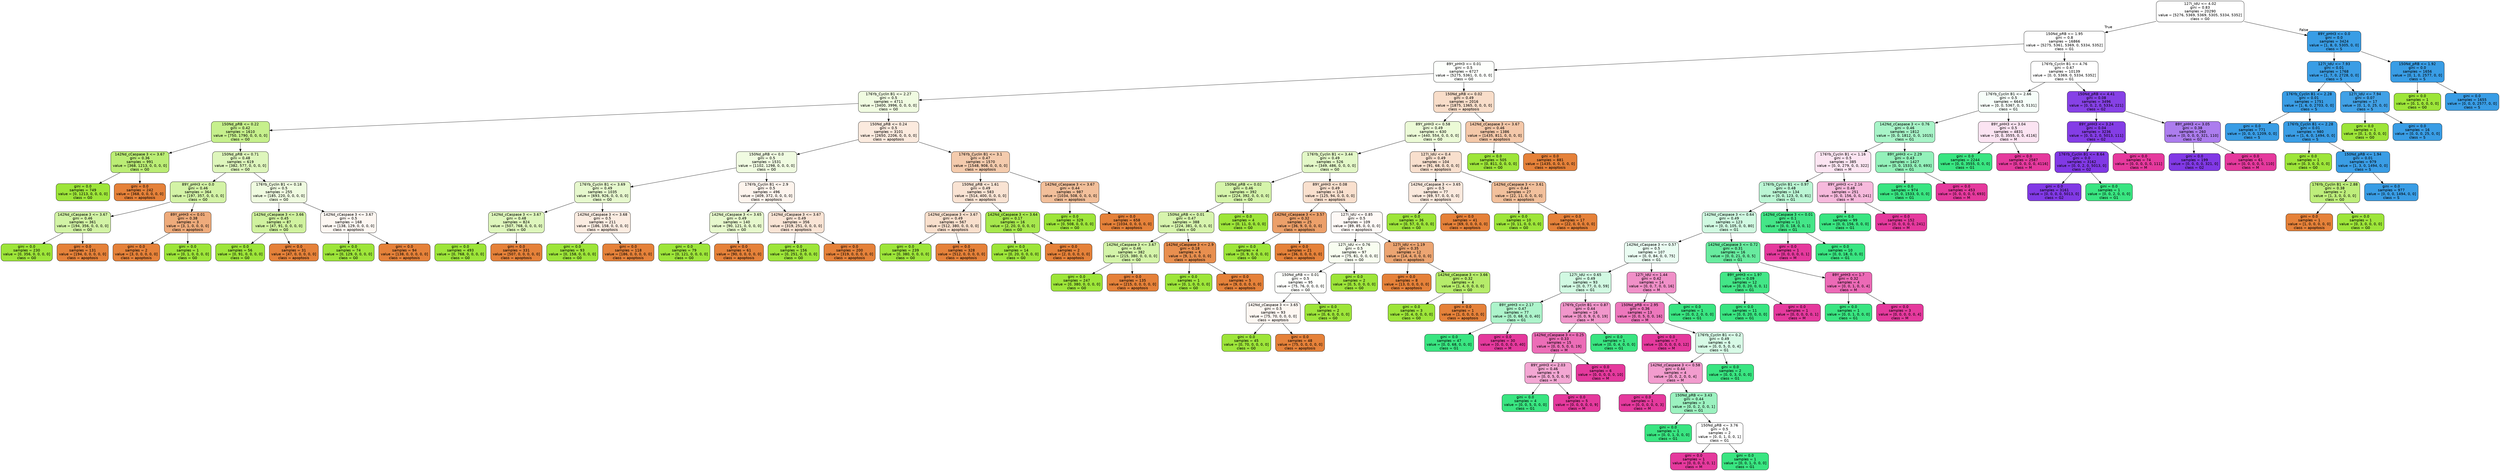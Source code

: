 digraph Tree {
node [shape=box, style="filled, rounded", color="black", fontname=helvetica] ;
edge [fontname=helvetica] ;
0 [label="127I_IdU <= 4.02\ngini = 0.83\nsamples = 20290\nvalue = [5276, 5369, 5369, 5305, 5334, 5352]\nclass = G0", fillcolor="#ffffff"] ;
1 [label="150Nd_pRB <= 1.95\ngini = 0.8\nsamples = 16866\nvalue = [5275, 5361, 5369, 0, 5334, 5352]\nclass = G1", fillcolor="#ffffff"] ;
0 -> 1 [labeldistance=2.5, labelangle=45, headlabel="True"] ;
2 [label="89Y_pHH3 <= 0.01\ngini = 0.5\nsamples = 6727\nvalue = [5275, 5361, 0, 0, 0, 0]\nclass = G0", fillcolor="#fdfffc"] ;
1 -> 2 ;
3 [label="176Yb_Cyclin B1 <= 2.27\ngini = 0.5\nsamples = 4711\nvalue = [3400, 3996, 0, 0, 0, 0]\nclass = G0", fillcolor="#f0fbe1"] ;
2 -> 3 ;
4 [label="150Nd_pRB <= 0.22\ngini = 0.42\nsamples = 1610\nvalue = [750, 1790, 0, 0, 0, 0]\nclass = G0", fillcolor="#c6f08c"] ;
3 -> 4 ;
5 [label="142Nd_cCaspase 3 <= 3.67\ngini = 0.36\nsamples = 991\nvalue = [368, 1213, 0, 0, 0, 0]\nclass = G0", fillcolor="#bbed75"] ;
4 -> 5 ;
6 [label="gini = 0.0\nsamples = 749\nvalue = [0, 1213, 0, 0, 0, 0]\nclass = G0", fillcolor="#9de539"] ;
5 -> 6 ;
7 [label="gini = 0.0\nsamples = 242\nvalue = [368, 0, 0, 0, 0, 0]\nclass = apoptosis", fillcolor="#e58139"] ;
5 -> 7 ;
8 [label="150Nd_pRB <= 0.71\ngini = 0.48\nsamples = 619\nvalue = [382, 577, 0, 0, 0, 0]\nclass = G0", fillcolor="#def6bc"] ;
4 -> 8 ;
9 [label="89Y_pHH3 <= 0.0\ngini = 0.46\nsamples = 364\nvalue = [197, 357, 0, 0, 0, 0]\nclass = G0", fillcolor="#d3f3a6"] ;
8 -> 9 ;
10 [label="142Nd_cCaspase 3 <= 3.67\ngini = 0.46\nsamples = 361\nvalue = [194, 356, 0, 0, 0, 0]\nclass = G0", fillcolor="#d2f3a5"] ;
9 -> 10 ;
11 [label="gini = 0.0\nsamples = 230\nvalue = [0, 356, 0, 0, 0, 0]\nclass = G0", fillcolor="#9de539"] ;
10 -> 11 ;
12 [label="gini = 0.0\nsamples = 131\nvalue = [194, 0, 0, 0, 0, 0]\nclass = apoptosis", fillcolor="#e58139"] ;
10 -> 12 ;
13 [label="89Y_pHH3 <= 0.01\ngini = 0.38\nsamples = 3\nvalue = [3, 1, 0, 0, 0, 0]\nclass = apoptosis", fillcolor="#eeab7b"] ;
9 -> 13 ;
14 [label="gini = 0.0\nsamples = 2\nvalue = [3, 0, 0, 0, 0, 0]\nclass = apoptosis", fillcolor="#e58139"] ;
13 -> 14 ;
15 [label="gini = 0.0\nsamples = 1\nvalue = [0, 1, 0, 0, 0, 0]\nclass = G0", fillcolor="#9de539"] ;
13 -> 15 ;
16 [label="176Yb_Cyclin B1 <= 0.18\ngini = 0.5\nsamples = 255\nvalue = [185, 220, 0, 0, 0, 0]\nclass = G0", fillcolor="#effbe0"] ;
8 -> 16 ;
17 [label="142Nd_cCaspase 3 <= 3.66\ngini = 0.45\nsamples = 87\nvalue = [47, 91, 0, 0, 0, 0]\nclass = G0", fillcolor="#d0f29f"] ;
16 -> 17 ;
18 [label="gini = 0.0\nsamples = 56\nvalue = [0, 91, 0, 0, 0, 0]\nclass = G0", fillcolor="#9de539"] ;
17 -> 18 ;
19 [label="gini = 0.0\nsamples = 31\nvalue = [47, 0, 0, 0, 0, 0]\nclass = apoptosis", fillcolor="#e58139"] ;
17 -> 19 ;
20 [label="142Nd_cCaspase 3 <= 3.67\ngini = 0.5\nsamples = 168\nvalue = [138, 129, 0, 0, 0, 0]\nclass = apoptosis", fillcolor="#fdf7f2"] ;
16 -> 20 ;
21 [label="gini = 0.0\nsamples = 74\nvalue = [0, 129, 0, 0, 0, 0]\nclass = G0", fillcolor="#9de539"] ;
20 -> 21 ;
22 [label="gini = 0.0\nsamples = 94\nvalue = [138, 0, 0, 0, 0, 0]\nclass = apoptosis", fillcolor="#e58139"] ;
20 -> 22 ;
23 [label="150Nd_pRB <= 0.24\ngini = 0.5\nsamples = 3101\nvalue = [2650, 2206, 0, 0, 0, 0]\nclass = apoptosis", fillcolor="#fbeade"] ;
3 -> 23 ;
24 [label="150Nd_pRB <= 0.0\ngini = 0.5\nsamples = 1531\nvalue = [1102, 1298, 0, 0, 0, 0]\nclass = G0", fillcolor="#f0fbe1"] ;
23 -> 24 ;
25 [label="176Yb_Cyclin B1 <= 3.69\ngini = 0.49\nsamples = 1035\nvalue = [693, 926, 0, 0, 0, 0]\nclass = G0", fillcolor="#e6f8cd"] ;
24 -> 25 ;
26 [label="142Nd_cCaspase 3 <= 3.67\ngini = 0.48\nsamples = 824\nvalue = [507, 768, 0, 0, 0, 0]\nclass = G0", fillcolor="#def6bc"] ;
25 -> 26 ;
27 [label="gini = 0.0\nsamples = 493\nvalue = [0, 768, 0, 0, 0, 0]\nclass = G0", fillcolor="#9de539"] ;
26 -> 27 ;
28 [label="gini = 0.0\nsamples = 331\nvalue = [507, 0, 0, 0, 0, 0]\nclass = apoptosis", fillcolor="#e58139"] ;
26 -> 28 ;
29 [label="142Nd_cCaspase 3 <= 3.68\ngini = 0.5\nsamples = 211\nvalue = [186, 158, 0, 0, 0, 0]\nclass = apoptosis", fillcolor="#fbece1"] ;
25 -> 29 ;
30 [label="gini = 0.0\nsamples = 93\nvalue = [0, 158, 0, 0, 0, 0]\nclass = G0", fillcolor="#9de539"] ;
29 -> 30 ;
31 [label="gini = 0.0\nsamples = 118\nvalue = [186, 0, 0, 0, 0, 0]\nclass = apoptosis", fillcolor="#e58139"] ;
29 -> 31 ;
32 [label="176Yb_Cyclin B1 <= 2.9\ngini = 0.5\nsamples = 496\nvalue = [409, 372, 0, 0, 0, 0]\nclass = apoptosis", fillcolor="#fdf4ed"] ;
24 -> 32 ;
33 [label="142Nd_cCaspase 3 <= 3.65\ngini = 0.49\nsamples = 140\nvalue = [90, 121, 0, 0, 0, 0]\nclass = G0", fillcolor="#e6f8cc"] ;
32 -> 33 ;
34 [label="gini = 0.0\nsamples = 79\nvalue = [0, 121, 0, 0, 0, 0]\nclass = G0", fillcolor="#9de539"] ;
33 -> 34 ;
35 [label="gini = 0.0\nsamples = 61\nvalue = [90, 0, 0, 0, 0, 0]\nclass = apoptosis", fillcolor="#e58139"] ;
33 -> 35 ;
36 [label="142Nd_cCaspase 3 <= 3.67\ngini = 0.49\nsamples = 356\nvalue = [319, 251, 0, 0, 0, 0]\nclass = apoptosis", fillcolor="#f9e4d5"] ;
32 -> 36 ;
37 [label="gini = 0.0\nsamples = 156\nvalue = [0, 251, 0, 0, 0, 0]\nclass = G0", fillcolor="#9de539"] ;
36 -> 37 ;
38 [label="gini = 0.0\nsamples = 200\nvalue = [319, 0, 0, 0, 0, 0]\nclass = apoptosis", fillcolor="#e58139"] ;
36 -> 38 ;
39 [label="176Yb_Cyclin B1 <= 3.1\ngini = 0.47\nsamples = 1570\nvalue = [1548, 908, 0, 0, 0, 0]\nclass = apoptosis", fillcolor="#f4cbad"] ;
23 -> 39 ;
40 [label="150Nd_pRB <= 1.61\ngini = 0.49\nsamples = 583\nvalue = [514, 400, 0, 0, 0, 0]\nclass = apoptosis", fillcolor="#f9e3d3"] ;
39 -> 40 ;
41 [label="142Nd_cCaspase 3 <= 3.67\ngini = 0.49\nsamples = 567\nvalue = [512, 380, 0, 0, 0, 0]\nclass = apoptosis", fillcolor="#f8dfcc"] ;
40 -> 41 ;
42 [label="gini = 0.0\nsamples = 239\nvalue = [0, 380, 0, 0, 0, 0]\nclass = G0", fillcolor="#9de539"] ;
41 -> 42 ;
43 [label="gini = 0.0\nsamples = 328\nvalue = [512, 0, 0, 0, 0, 0]\nclass = apoptosis", fillcolor="#e58139"] ;
41 -> 43 ;
44 [label="142Nd_cCaspase 3 <= 3.64\ngini = 0.17\nsamples = 16\nvalue = [2, 20, 0, 0, 0, 0]\nclass = G0", fillcolor="#a7e84d"] ;
40 -> 44 ;
45 [label="gini = 0.0\nsamples = 14\nvalue = [0, 20, 0, 0, 0, 0]\nclass = G0", fillcolor="#9de539"] ;
44 -> 45 ;
46 [label="gini = 0.0\nsamples = 2\nvalue = [2, 0, 0, 0, 0, 0]\nclass = apoptosis", fillcolor="#e58139"] ;
44 -> 46 ;
47 [label="142Nd_cCaspase 3 <= 3.67\ngini = 0.44\nsamples = 987\nvalue = [1034, 508, 0, 0, 0, 0]\nclass = apoptosis", fillcolor="#f2bf9a"] ;
39 -> 47 ;
48 [label="gini = 0.0\nsamples = 329\nvalue = [0, 508, 0, 0, 0, 0]\nclass = G0", fillcolor="#9de539"] ;
47 -> 48 ;
49 [label="gini = 0.0\nsamples = 658\nvalue = [1034, 0, 0, 0, 0, 0]\nclass = apoptosis", fillcolor="#e58139"] ;
47 -> 49 ;
50 [label="150Nd_pRB <= 0.02\ngini = 0.49\nsamples = 2016\nvalue = [1875, 1365, 0, 0, 0, 0]\nclass = apoptosis", fillcolor="#f8ddc9"] ;
2 -> 50 ;
51 [label="89Y_pHH3 <= 0.58\ngini = 0.49\nsamples = 630\nvalue = [440, 554, 0, 0, 0, 0]\nclass = G0", fillcolor="#ebfad6"] ;
50 -> 51 ;
52 [label="176Yb_Cyclin B1 <= 3.44\ngini = 0.49\nsamples = 526\nvalue = [349, 486, 0, 0, 0, 0]\nclass = G0", fillcolor="#e3f8c7"] ;
51 -> 52 ;
53 [label="150Nd_pRB <= 0.02\ngini = 0.46\nsamples = 392\nvalue = [224, 392, 0, 0, 0, 0]\nclass = G0", fillcolor="#d5f4aa"] ;
52 -> 53 ;
54 [label="150Nd_pRB <= 0.01\ngini = 0.47\nsamples = 388\nvalue = [224, 381, 0, 0, 0, 0]\nclass = G0", fillcolor="#d7f4ad"] ;
53 -> 54 ;
55 [label="142Nd_cCaspase 3 <= 3.67\ngini = 0.46\nsamples = 382\nvalue = [215, 380, 0, 0, 0, 0]\nclass = G0", fillcolor="#d4f4a9"] ;
54 -> 55 ;
56 [label="gini = 0.0\nsamples = 247\nvalue = [0, 380, 0, 0, 0, 0]\nclass = G0", fillcolor="#9de539"] ;
55 -> 56 ;
57 [label="gini = 0.0\nsamples = 135\nvalue = [215, 0, 0, 0, 0, 0]\nclass = apoptosis", fillcolor="#e58139"] ;
55 -> 57 ;
58 [label="142Nd_cCaspase 3 <= 2.9\ngini = 0.18\nsamples = 6\nvalue = [9, 1, 0, 0, 0, 0]\nclass = apoptosis", fillcolor="#e88f4f"] ;
54 -> 58 ;
59 [label="gini = 0.0\nsamples = 1\nvalue = [0, 1, 0, 0, 0, 0]\nclass = G0", fillcolor="#9de539"] ;
58 -> 59 ;
60 [label="gini = 0.0\nsamples = 5\nvalue = [9, 0, 0, 0, 0, 0]\nclass = apoptosis", fillcolor="#e58139"] ;
58 -> 60 ;
61 [label="gini = 0.0\nsamples = 4\nvalue = [0, 11, 0, 0, 0, 0]\nclass = G0", fillcolor="#9de539"] ;
53 -> 61 ;
62 [label="89Y_pHH3 <= 0.08\ngini = 0.49\nsamples = 134\nvalue = [125, 94, 0, 0, 0, 0]\nclass = apoptosis", fillcolor="#f9e0ce"] ;
52 -> 62 ;
63 [label="142Nd_cCaspase 3 <= 3.57\ngini = 0.32\nsamples = 25\nvalue = [36, 9, 0, 0, 0, 0]\nclass = apoptosis", fillcolor="#eca06a"] ;
62 -> 63 ;
64 [label="gini = 0.0\nsamples = 4\nvalue = [0, 9, 0, 0, 0, 0]\nclass = G0", fillcolor="#9de539"] ;
63 -> 64 ;
65 [label="gini = 0.0\nsamples = 21\nvalue = [36, 0, 0, 0, 0, 0]\nclass = apoptosis", fillcolor="#e58139"] ;
63 -> 65 ;
66 [label="127I_IdU <= 0.85\ngini = 0.5\nsamples = 109\nvalue = [89, 85, 0, 0, 0, 0]\nclass = apoptosis", fillcolor="#fef9f6"] ;
62 -> 66 ;
67 [label="127I_IdU <= 0.76\ngini = 0.5\nsamples = 97\nvalue = [75, 81, 0, 0, 0, 0]\nclass = G0", fillcolor="#f8fdf0"] ;
66 -> 67 ;
68 [label="150Nd_pRB <= 0.01\ngini = 0.5\nsamples = 95\nvalue = [75, 76, 0, 0, 0, 0]\nclass = G0", fillcolor="#fefffc"] ;
67 -> 68 ;
69 [label="142Nd_cCaspase 3 <= 3.65\ngini = 0.5\nsamples = 93\nvalue = [75, 70, 0, 0, 0, 0]\nclass = apoptosis", fillcolor="#fdf7f2"] ;
68 -> 69 ;
70 [label="gini = 0.0\nsamples = 45\nvalue = [0, 70, 0, 0, 0, 0]\nclass = G0", fillcolor="#9de539"] ;
69 -> 70 ;
71 [label="gini = 0.0\nsamples = 48\nvalue = [75, 0, 0, 0, 0, 0]\nclass = apoptosis", fillcolor="#e58139"] ;
69 -> 71 ;
72 [label="gini = 0.0\nsamples = 2\nvalue = [0, 6, 0, 0, 0, 0]\nclass = G0", fillcolor="#9de539"] ;
68 -> 72 ;
73 [label="gini = 0.0\nsamples = 2\nvalue = [0, 5, 0, 0, 0, 0]\nclass = G0", fillcolor="#9de539"] ;
67 -> 73 ;
74 [label="127I_IdU <= 1.19\ngini = 0.35\nsamples = 12\nvalue = [14, 4, 0, 0, 0, 0]\nclass = apoptosis", fillcolor="#eca572"] ;
66 -> 74 ;
75 [label="gini = 0.0\nsamples = 8\nvalue = [13, 0, 0, 0, 0, 0]\nclass = apoptosis", fillcolor="#e58139"] ;
74 -> 75 ;
76 [label="142Nd_cCaspase 3 <= 3.66\ngini = 0.32\nsamples = 4\nvalue = [1, 4, 0, 0, 0, 0]\nclass = G0", fillcolor="#b6ec6a"] ;
74 -> 76 ;
77 [label="gini = 0.0\nsamples = 3\nvalue = [0, 4, 0, 0, 0, 0]\nclass = G0", fillcolor="#9de539"] ;
76 -> 77 ;
78 [label="gini = 0.0\nsamples = 1\nvalue = [1, 0, 0, 0, 0, 0]\nclass = apoptosis", fillcolor="#e58139"] ;
76 -> 78 ;
79 [label="127I_IdU <= 0.4\ngini = 0.49\nsamples = 104\nvalue = [91, 68, 0, 0, 0, 0]\nclass = apoptosis", fillcolor="#f8dfcd"] ;
51 -> 79 ;
80 [label="142Nd_cCaspase 3 <= 3.65\ngini = 0.5\nsamples = 77\nvalue = [69, 57, 0, 0, 0, 0]\nclass = apoptosis", fillcolor="#fae9dd"] ;
79 -> 80 ;
81 [label="gini = 0.0\nsamples = 36\nvalue = [0, 57, 0, 0, 0, 0]\nclass = G0", fillcolor="#9de539"] ;
80 -> 81 ;
82 [label="gini = 0.0\nsamples = 41\nvalue = [69, 0, 0, 0, 0, 0]\nclass = apoptosis", fillcolor="#e58139"] ;
80 -> 82 ;
83 [label="142Nd_cCaspase 3 <= 3.61\ngini = 0.44\nsamples = 27\nvalue = [22, 11, 0, 0, 0, 0]\nclass = apoptosis", fillcolor="#f2c09c"] ;
79 -> 83 ;
84 [label="gini = 0.0\nsamples = 10\nvalue = [0, 11, 0, 0, 0, 0]\nclass = G0", fillcolor="#9de539"] ;
83 -> 84 ;
85 [label="gini = 0.0\nsamples = 17\nvalue = [22, 0, 0, 0, 0, 0]\nclass = apoptosis", fillcolor="#e58139"] ;
83 -> 85 ;
86 [label="142Nd_cCaspase 3 <= 3.67\ngini = 0.46\nsamples = 1386\nvalue = [1435, 811, 0, 0, 0, 0]\nclass = apoptosis", fillcolor="#f4c8a9"] ;
50 -> 86 ;
87 [label="gini = 0.0\nsamples = 505\nvalue = [0, 811, 0, 0, 0, 0]\nclass = G0", fillcolor="#9de539"] ;
86 -> 87 ;
88 [label="gini = 0.0\nsamples = 881\nvalue = [1435, 0, 0, 0, 0, 0]\nclass = apoptosis", fillcolor="#e58139"] ;
86 -> 88 ;
89 [label="176Yb_Cyclin B1 <= 4.76\ngini = 0.67\nsamples = 10139\nvalue = [0, 0, 5369, 0, 5334, 5352]\nclass = G1", fillcolor="#ffffff"] ;
1 -> 89 ;
90 [label="176Yb_Cyclin B1 <= 2.66\ngini = 0.5\nsamples = 6643\nvalue = [0, 0, 5367, 0, 0, 5131]\nclass = G1", fillcolor="#f6fef9"] ;
89 -> 90 ;
91 [label="142Nd_cCaspase 3 <= 0.76\ngini = 0.46\nsamples = 1812\nvalue = [0, 0, 1812, 0, 0, 1015]\nclass = G1", fillcolor="#a8f4c8"] ;
90 -> 91 ;
92 [label="176Yb_Cyclin B1 <= 1.16\ngini = 0.5\nsamples = 385\nvalue = [0, 0, 279, 0, 0, 322]\nclass = M", fillcolor="#fce5f2"] ;
91 -> 92 ;
93 [label="176Yb_Cyclin B1 <= 0.97\ngini = 0.48\nsamples = 134\nvalue = [0, 0, 123, 0, 0, 81]\nclass = G1", fillcolor="#bbf6d4"] ;
92 -> 93 ;
94 [label="142Nd_cCaspase 3 <= 0.64\ngini = 0.49\nsamples = 123\nvalue = [0, 0, 105, 0, 0, 80]\nclass = G1", fillcolor="#d0f9e1"] ;
93 -> 94 ;
95 [label="142Nd_cCaspase 3 <= 0.57\ngini = 0.5\nsamples = 107\nvalue = [0, 0, 84, 0, 0, 75]\nclass = G1", fillcolor="#eafcf2"] ;
94 -> 95 ;
96 [label="127I_IdU <= 0.65\ngini = 0.49\nsamples = 93\nvalue = [0, 0, 77, 0, 0, 59]\nclass = G1", fillcolor="#d1f9e2"] ;
95 -> 96 ;
97 [label="89Y_pHH3 <= 2.17\ngini = 0.47\nsamples = 77\nvalue = [0, 0, 68, 0, 0, 40]\nclass = G1", fillcolor="#adf4cb"] ;
96 -> 97 ;
98 [label="gini = 0.0\nsamples = 47\nvalue = [0, 0, 68, 0, 0, 0]\nclass = G1", fillcolor="#39e581"] ;
97 -> 98 ;
99 [label="gini = 0.0\nsamples = 30\nvalue = [0, 0, 0, 0, 0, 40]\nclass = M", fillcolor="#e5399d"] ;
97 -> 99 ;
100 [label="176Yb_Cyclin B1 <= 0.87\ngini = 0.44\nsamples = 16\nvalue = [0, 0, 9, 0, 0, 19]\nclass = M", fillcolor="#f197cb"] ;
96 -> 100 ;
101 [label="142Nd_cCaspase 3 <= 0.25\ngini = 0.33\nsamples = 15\nvalue = [0, 0, 5, 0, 0, 19]\nclass = M", fillcolor="#ec6db7"] ;
100 -> 101 ;
102 [label="89Y_pHH3 <= 2.03\ngini = 0.46\nsamples = 9\nvalue = [0, 0, 5, 0, 0, 9]\nclass = M", fillcolor="#f3a7d3"] ;
101 -> 102 ;
103 [label="gini = 0.0\nsamples = 4\nvalue = [0, 0, 5, 0, 0, 0]\nclass = G1", fillcolor="#39e581"] ;
102 -> 103 ;
104 [label="gini = 0.0\nsamples = 5\nvalue = [0, 0, 0, 0, 0, 9]\nclass = M", fillcolor="#e5399d"] ;
102 -> 104 ;
105 [label="gini = 0.0\nsamples = 6\nvalue = [0, 0, 0, 0, 0, 10]\nclass = M", fillcolor="#e5399d"] ;
101 -> 105 ;
106 [label="gini = 0.0\nsamples = 1\nvalue = [0, 0, 4, 0, 0, 0]\nclass = G1", fillcolor="#39e581"] ;
100 -> 106 ;
107 [label="127I_IdU <= 1.44\ngini = 0.42\nsamples = 14\nvalue = [0, 0, 7, 0, 0, 16]\nclass = M", fillcolor="#f090c8"] ;
95 -> 107 ;
108 [label="150Nd_pRB <= 2.95\ngini = 0.36\nsamples = 13\nvalue = [0, 0, 5, 0, 0, 16]\nclass = M", fillcolor="#ed77bc"] ;
107 -> 108 ;
109 [label="gini = 0.0\nsamples = 7\nvalue = [0, 0, 0, 0, 0, 12]\nclass = M", fillcolor="#e5399d"] ;
108 -> 109 ;
110 [label="176Yb_Cyclin B1 <= 0.2\ngini = 0.49\nsamples = 6\nvalue = [0, 0, 5, 0, 0, 4]\nclass = G1", fillcolor="#d7fae6"] ;
108 -> 110 ;
111 [label="142Nd_cCaspase 3 <= 0.58\ngini = 0.44\nsamples = 4\nvalue = [0, 0, 2, 0, 0, 4]\nclass = M", fillcolor="#f29cce"] ;
110 -> 111 ;
112 [label="gini = 0.0\nsamples = 1\nvalue = [0, 0, 0, 0, 0, 3]\nclass = M", fillcolor="#e5399d"] ;
111 -> 112 ;
113 [label="150Nd_pRB <= 3.43\ngini = 0.44\nsamples = 3\nvalue = [0, 0, 2, 0, 0, 1]\nclass = G1", fillcolor="#9cf2c0"] ;
111 -> 113 ;
114 [label="gini = 0.0\nsamples = 1\nvalue = [0, 0, 1, 0, 0, 0]\nclass = G1", fillcolor="#39e581"] ;
113 -> 114 ;
115 [label="150Nd_pRB <= 3.76\ngini = 0.5\nsamples = 2\nvalue = [0, 0, 1, 0, 0, 1]\nclass = G1", fillcolor="#ffffff"] ;
113 -> 115 ;
116 [label="gini = 0.0\nsamples = 1\nvalue = [0, 0, 0, 0, 0, 1]\nclass = M", fillcolor="#e5399d"] ;
115 -> 116 ;
117 [label="gini = 0.0\nsamples = 1\nvalue = [0, 0, 1, 0, 0, 0]\nclass = G1", fillcolor="#39e581"] ;
115 -> 117 ;
118 [label="gini = 0.0\nsamples = 2\nvalue = [0, 0, 3, 0, 0, 0]\nclass = G1", fillcolor="#39e581"] ;
110 -> 118 ;
119 [label="gini = 0.0\nsamples = 1\nvalue = [0, 0, 2, 0, 0, 0]\nclass = G1", fillcolor="#39e581"] ;
107 -> 119 ;
120 [label="142Nd_cCaspase 3 <= 0.72\ngini = 0.31\nsamples = 16\nvalue = [0, 0, 21, 0, 0, 5]\nclass = G1", fillcolor="#68eb9f"] ;
94 -> 120 ;
121 [label="89Y_pHH3 <= 1.97\ngini = 0.09\nsamples = 12\nvalue = [0, 0, 20, 0, 0, 1]\nclass = G1", fillcolor="#43e687"] ;
120 -> 121 ;
122 [label="gini = 0.0\nsamples = 11\nvalue = [0, 0, 20, 0, 0, 0]\nclass = G1", fillcolor="#39e581"] ;
121 -> 122 ;
123 [label="gini = 0.0\nsamples = 1\nvalue = [0, 0, 0, 0, 0, 1]\nclass = M", fillcolor="#e5399d"] ;
121 -> 123 ;
124 [label="89Y_pHH3 <= 1.7\ngini = 0.32\nsamples = 4\nvalue = [0, 0, 1, 0, 0, 4]\nclass = M", fillcolor="#ec6ab6"] ;
120 -> 124 ;
125 [label="gini = 0.0\nsamples = 1\nvalue = [0, 0, 1, 0, 0, 0]\nclass = G1", fillcolor="#39e581"] ;
124 -> 125 ;
126 [label="gini = 0.0\nsamples = 3\nvalue = [0, 0, 0, 0, 0, 4]\nclass = M", fillcolor="#e5399d"] ;
124 -> 126 ;
127 [label="142Nd_cCaspase 3 <= 0.01\ngini = 0.1\nsamples = 11\nvalue = [0, 0, 18, 0, 0, 1]\nclass = G1", fillcolor="#44e688"] ;
93 -> 127 ;
128 [label="gini = 0.0\nsamples = 1\nvalue = [0, 0, 0, 0, 0, 1]\nclass = M", fillcolor="#e5399d"] ;
127 -> 128 ;
129 [label="gini = 0.0\nsamples = 10\nvalue = [0, 0, 18, 0, 0, 0]\nclass = G1", fillcolor="#39e581"] ;
127 -> 129 ;
130 [label="89Y_pHH3 <= 2.16\ngini = 0.48\nsamples = 251\nvalue = [0, 0, 156, 0, 0, 241]\nclass = M", fillcolor="#f6b9dc"] ;
92 -> 130 ;
131 [label="gini = 0.0\nsamples = 99\nvalue = [0, 0, 156, 0, 0, 0]\nclass = G1", fillcolor="#39e581"] ;
130 -> 131 ;
132 [label="gini = 0.0\nsamples = 152\nvalue = [0, 0, 0, 0, 0, 241]\nclass = M", fillcolor="#e5399d"] ;
130 -> 132 ;
133 [label="89Y_pHH3 <= 2.29\ngini = 0.43\nsamples = 1427\nvalue = [0, 0, 1533, 0, 0, 693]\nclass = G1", fillcolor="#93f1ba"] ;
91 -> 133 ;
134 [label="gini = 0.0\nsamples = 974\nvalue = [0, 0, 1533, 0, 0, 0]\nclass = G1", fillcolor="#39e581"] ;
133 -> 134 ;
135 [label="gini = 0.0\nsamples = 453\nvalue = [0, 0, 0, 0, 0, 693]\nclass = M", fillcolor="#e5399d"] ;
133 -> 135 ;
136 [label="89Y_pHH3 <= 3.04\ngini = 0.5\nsamples = 4831\nvalue = [0, 0, 3555, 0, 0, 4116]\nclass = M", fillcolor="#fbe4f2"] ;
90 -> 136 ;
137 [label="gini = 0.0\nsamples = 2244\nvalue = [0, 0, 3555, 0, 0, 0]\nclass = G1", fillcolor="#39e581"] ;
136 -> 137 ;
138 [label="gini = 0.0\nsamples = 2587\nvalue = [0, 0, 0, 0, 0, 4116]\nclass = M", fillcolor="#e5399d"] ;
136 -> 138 ;
139 [label="150Nd_pRB <= 4.41\ngini = 0.08\nsamples = 3496\nvalue = [0, 0, 2, 0, 5334, 221]\nclass = G2", fillcolor="#8641e6"] ;
89 -> 139 ;
140 [label="89Y_pHH3 <= 3.24\ngini = 0.04\nsamples = 3236\nvalue = [0, 0, 2, 0, 5013, 111]\nclass = G2", fillcolor="#843de6"] ;
139 -> 140 ;
141 [label="176Yb_Cyclin B1 <= 8.64\ngini = 0.0\nsamples = 3162\nvalue = [0, 0, 2, 0, 5013, 0]\nclass = G2", fillcolor="#8139e5"] ;
140 -> 141 ;
142 [label="gini = 0.0\nsamples = 3161\nvalue = [0, 0, 0, 0, 5013, 0]\nclass = G2", fillcolor="#8139e5"] ;
141 -> 142 ;
143 [label="gini = 0.0\nsamples = 1\nvalue = [0, 0, 2, 0, 0, 0]\nclass = G1", fillcolor="#39e581"] ;
141 -> 143 ;
144 [label="gini = 0.0\nsamples = 74\nvalue = [0, 0, 0, 0, 0, 111]\nclass = M", fillcolor="#e5399d"] ;
140 -> 144 ;
145 [label="89Y_pHH3 <= 3.05\ngini = 0.38\nsamples = 260\nvalue = [0, 0, 0, 0, 321, 110]\nclass = G2", fillcolor="#ac7dee"] ;
139 -> 145 ;
146 [label="gini = 0.0\nsamples = 199\nvalue = [0, 0, 0, 0, 321, 0]\nclass = G2", fillcolor="#8139e5"] ;
145 -> 146 ;
147 [label="gini = 0.0\nsamples = 61\nvalue = [0, 0, 0, 0, 0, 110]\nclass = M", fillcolor="#e5399d"] ;
145 -> 147 ;
148 [label="89Y_pHH3 <= 0.0\ngini = 0.0\nsamples = 3424\nvalue = [1, 8, 0, 5305, 0, 0]\nclass = S", fillcolor="#399de5"] ;
0 -> 148 [labeldistance=2.5, labelangle=-45, headlabel="False"] ;
149 [label="127I_IdU <= 7.93\ngini = 0.01\nsamples = 1768\nvalue = [1, 7, 0, 2728, 0, 0]\nclass = S", fillcolor="#3a9de5"] ;
148 -> 149 ;
150 [label="176Yb_Cyclin B1 <= 2.28\ngini = 0.01\nsamples = 1751\nvalue = [1, 6, 0, 2703, 0, 0]\nclass = S", fillcolor="#3a9de5"] ;
149 -> 150 ;
151 [label="gini = 0.0\nsamples = 771\nvalue = [0, 0, 0, 1209, 0, 0]\nclass = S", fillcolor="#399de5"] ;
150 -> 151 ;
152 [label="176Yb_Cyclin B1 <= 2.28\ngini = 0.01\nsamples = 980\nvalue = [1, 6, 0, 1494, 0, 0]\nclass = S", fillcolor="#3a9de5"] ;
150 -> 152 ;
153 [label="gini = 0.0\nsamples = 1\nvalue = [0, 3, 0, 0, 0, 0]\nclass = G0", fillcolor="#9de539"] ;
152 -> 153 ;
154 [label="150Nd_pRB <= 1.94\ngini = 0.01\nsamples = 979\nvalue = [1, 3, 0, 1494, 0, 0]\nclass = S", fillcolor="#3a9de5"] ;
152 -> 154 ;
155 [label="176Yb_Cyclin B1 <= 2.88\ngini = 0.38\nsamples = 2\nvalue = [1, 3, 0, 0, 0, 0]\nclass = G0", fillcolor="#beee7b"] ;
154 -> 155 ;
156 [label="gini = 0.0\nsamples = 1\nvalue = [1, 0, 0, 0, 0, 0]\nclass = apoptosis", fillcolor="#e58139"] ;
155 -> 156 ;
157 [label="gini = 0.0\nsamples = 1\nvalue = [0, 3, 0, 0, 0, 0]\nclass = G0", fillcolor="#9de539"] ;
155 -> 157 ;
158 [label="gini = 0.0\nsamples = 977\nvalue = [0, 0, 0, 1494, 0, 0]\nclass = S", fillcolor="#399de5"] ;
154 -> 158 ;
159 [label="127I_IdU <= 7.94\ngini = 0.07\nsamples = 17\nvalue = [0, 1, 0, 25, 0, 0]\nclass = S", fillcolor="#41a1e6"] ;
149 -> 159 ;
160 [label="gini = 0.0\nsamples = 1\nvalue = [0, 1, 0, 0, 0, 0]\nclass = G0", fillcolor="#9de539"] ;
159 -> 160 ;
161 [label="gini = 0.0\nsamples = 16\nvalue = [0, 0, 0, 25, 0, 0]\nclass = S", fillcolor="#399de5"] ;
159 -> 161 ;
162 [label="150Nd_pRB <= 1.92\ngini = 0.0\nsamples = 1656\nvalue = [0, 1, 0, 2577, 0, 0]\nclass = S", fillcolor="#399de5"] ;
148 -> 162 ;
163 [label="gini = 0.0\nsamples = 1\nvalue = [0, 1, 0, 0, 0, 0]\nclass = G0", fillcolor="#9de539"] ;
162 -> 163 ;
164 [label="gini = 0.0\nsamples = 1655\nvalue = [0, 0, 0, 2577, 0, 0]\nclass = S", fillcolor="#399de5"] ;
162 -> 164 ;
}